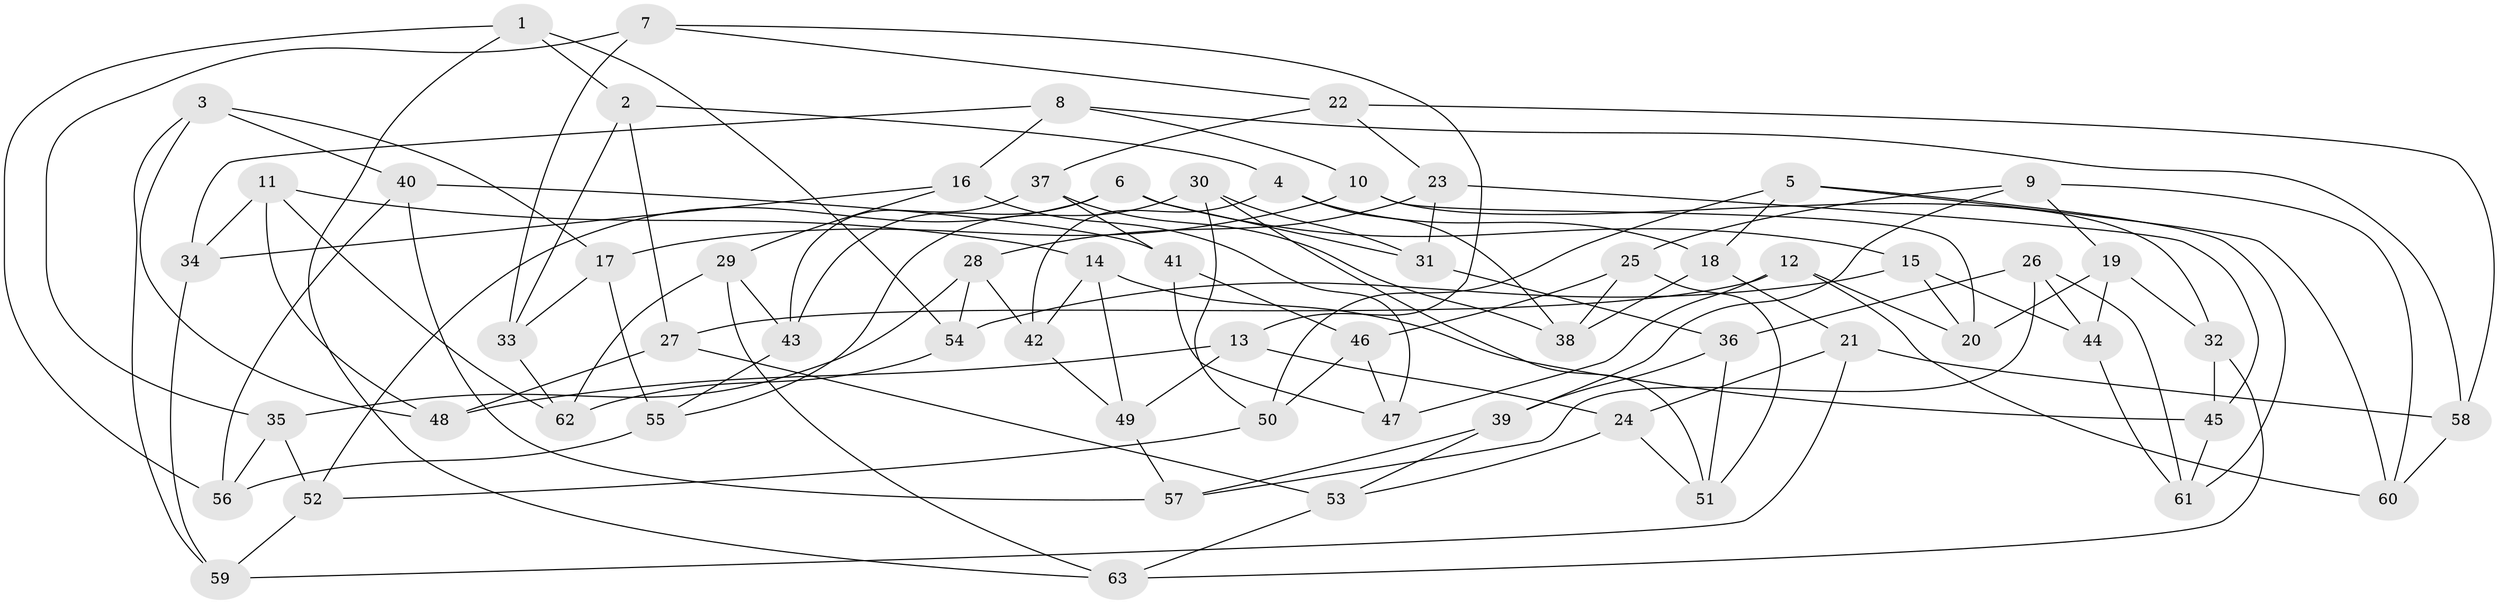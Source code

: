 // coarse degree distribution, {12: 0.0625, 10: 0.0625, 6: 0.03125, 7: 0.03125, 4: 0.6875, 9: 0.0625, 3: 0.03125, 8: 0.03125}
// Generated by graph-tools (version 1.1) at 2025/53/03/04/25 22:53:49]
// undirected, 63 vertices, 126 edges
graph export_dot {
  node [color=gray90,style=filled];
  1;
  2;
  3;
  4;
  5;
  6;
  7;
  8;
  9;
  10;
  11;
  12;
  13;
  14;
  15;
  16;
  17;
  18;
  19;
  20;
  21;
  22;
  23;
  24;
  25;
  26;
  27;
  28;
  29;
  30;
  31;
  32;
  33;
  34;
  35;
  36;
  37;
  38;
  39;
  40;
  41;
  42;
  43;
  44;
  45;
  46;
  47;
  48;
  49;
  50;
  51;
  52;
  53;
  54;
  55;
  56;
  57;
  58;
  59;
  60;
  61;
  62;
  63;
  1 -- 54;
  1 -- 2;
  1 -- 63;
  1 -- 56;
  2 -- 4;
  2 -- 33;
  2 -- 27;
  3 -- 17;
  3 -- 48;
  3 -- 59;
  3 -- 40;
  4 -- 18;
  4 -- 38;
  4 -- 42;
  5 -- 18;
  5 -- 50;
  5 -- 61;
  5 -- 60;
  6 -- 15;
  6 -- 31;
  6 -- 43;
  6 -- 52;
  7 -- 33;
  7 -- 35;
  7 -- 13;
  7 -- 22;
  8 -- 34;
  8 -- 10;
  8 -- 58;
  8 -- 16;
  9 -- 19;
  9 -- 39;
  9 -- 25;
  9 -- 60;
  10 -- 20;
  10 -- 32;
  10 -- 17;
  11 -- 14;
  11 -- 62;
  11 -- 34;
  11 -- 48;
  12 -- 27;
  12 -- 47;
  12 -- 20;
  12 -- 60;
  13 -- 48;
  13 -- 49;
  13 -- 24;
  14 -- 49;
  14 -- 45;
  14 -- 42;
  15 -- 20;
  15 -- 54;
  15 -- 44;
  16 -- 47;
  16 -- 34;
  16 -- 29;
  17 -- 33;
  17 -- 55;
  18 -- 38;
  18 -- 21;
  19 -- 44;
  19 -- 20;
  19 -- 32;
  21 -- 58;
  21 -- 24;
  21 -- 59;
  22 -- 37;
  22 -- 58;
  22 -- 23;
  23 -- 45;
  23 -- 31;
  23 -- 28;
  24 -- 51;
  24 -- 53;
  25 -- 51;
  25 -- 38;
  25 -- 46;
  26 -- 36;
  26 -- 44;
  26 -- 57;
  26 -- 61;
  27 -- 48;
  27 -- 53;
  28 -- 54;
  28 -- 42;
  28 -- 35;
  29 -- 63;
  29 -- 43;
  29 -- 62;
  30 -- 31;
  30 -- 55;
  30 -- 51;
  30 -- 50;
  31 -- 36;
  32 -- 63;
  32 -- 45;
  33 -- 62;
  34 -- 59;
  35 -- 56;
  35 -- 52;
  36 -- 39;
  36 -- 51;
  37 -- 43;
  37 -- 38;
  37 -- 41;
  39 -- 57;
  39 -- 53;
  40 -- 57;
  40 -- 41;
  40 -- 56;
  41 -- 47;
  41 -- 46;
  42 -- 49;
  43 -- 55;
  44 -- 61;
  45 -- 61;
  46 -- 50;
  46 -- 47;
  49 -- 57;
  50 -- 52;
  52 -- 59;
  53 -- 63;
  54 -- 62;
  55 -- 56;
  58 -- 60;
}
